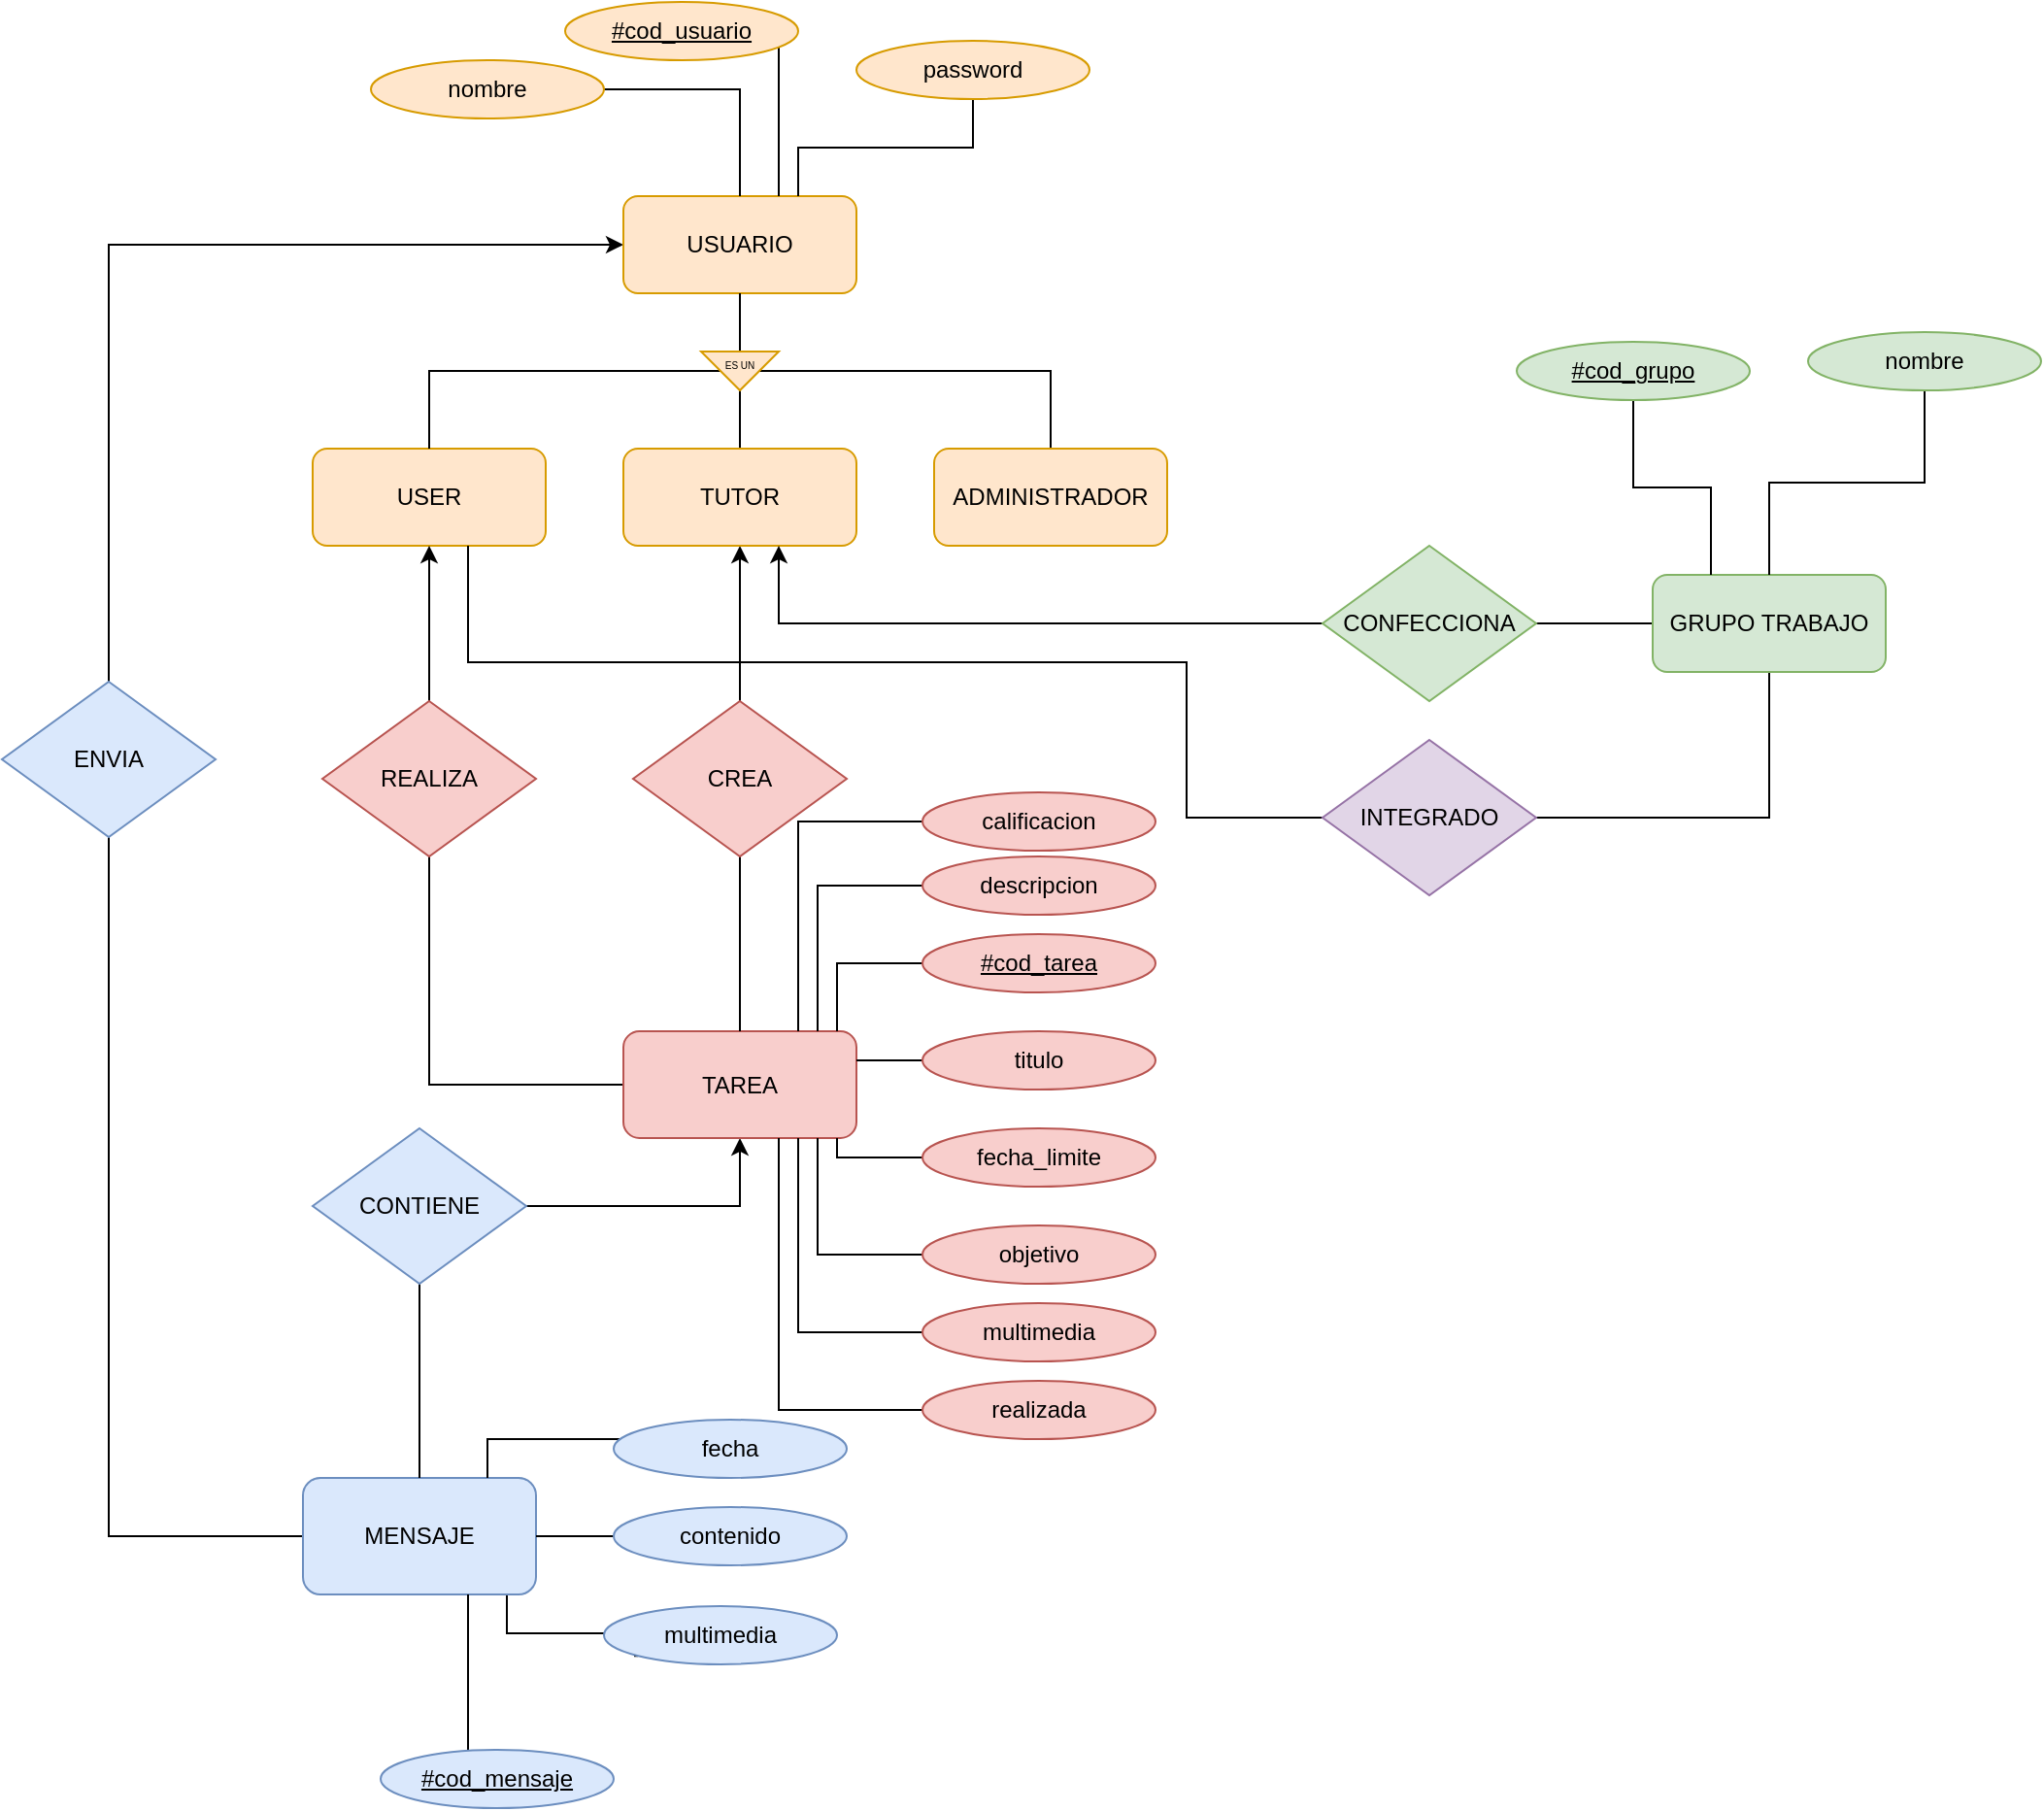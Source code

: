 <mxfile version="13.8.6" type="device"><diagram id="srX8H0hfHuqrVCCcwsg5" name="Page-1"><mxGraphModel dx="1997" dy="1388" grid="1" gridSize="10" guides="1" tooltips="1" connect="1" arrows="1" fold="1" page="1" pageScale="1" pageWidth="827" pageHeight="1169" math="0" shadow="0"><root><mxCell id="0"/><mxCell id="1" parent="0"/><mxCell id="dkA8j1CzUXAlIXojs1Fy-44" style="edgeStyle=orthogonalEdgeStyle;rounded=0;orthogonalLoop=1;jettySize=auto;html=1;entryX=0.5;entryY=0;entryDx=0;entryDy=0;startArrow=classic;startFill=1;endArrow=none;endFill=0;" parent="1" source="dkA8j1CzUXAlIXojs1Fy-1" target="dkA8j1CzUXAlIXojs1Fy-43" edge="1"><mxGeometry relative="1" as="geometry"/></mxCell><mxCell id="dkA8j1CzUXAlIXojs1Fy-1" value="USUARIO" style="rounded=1;whiteSpace=wrap;html=1;fillColor=#ffe6cc;strokeColor=#d79b00;" parent="1" vertex="1"><mxGeometry x="200" y="120" width="120" height="50" as="geometry"/></mxCell><mxCell id="dkA8j1CzUXAlIXojs1Fy-13" style="edgeStyle=orthogonalEdgeStyle;rounded=0;orthogonalLoop=1;jettySize=auto;html=1;startArrow=none;startFill=0;endArrow=none;endFill=0;" parent="1" source="dkA8j1CzUXAlIXojs1Fy-2" target="dkA8j1CzUXAlIXojs1Fy-12" edge="1"><mxGeometry relative="1" as="geometry"/></mxCell><mxCell id="dkA8j1CzUXAlIXojs1Fy-36" style="edgeStyle=orthogonalEdgeStyle;rounded=0;orthogonalLoop=1;jettySize=auto;html=1;entryX=1;entryY=0.5;entryDx=0;entryDy=0;startArrow=classic;startFill=1;endArrow=none;endFill=0;" parent="1" source="dkA8j1CzUXAlIXojs1Fy-2" target="dkA8j1CzUXAlIXojs1Fy-35" edge="1"><mxGeometry relative="1" as="geometry"><Array as="points"><mxPoint x="260" y="640"/></Array></mxGeometry></mxCell><mxCell id="dkA8j1CzUXAlIXojs1Fy-2" value="TAREA" style="rounded=1;whiteSpace=wrap;html=1;fillColor=#f8cecc;strokeColor=#b85450;" parent="1" vertex="1"><mxGeometry x="200" y="550" width="120" height="55" as="geometry"/></mxCell><mxCell id="dkA8j1CzUXAlIXojs1Fy-8" style="edgeStyle=orthogonalEdgeStyle;rounded=0;orthogonalLoop=1;jettySize=auto;html=1;endArrow=none;endFill=0;" parent="1" source="dkA8j1CzUXAlIXojs1Fy-3" target="dkA8j1CzUXAlIXojs1Fy-1" edge="1"><mxGeometry relative="1" as="geometry"><Array as="points"><mxPoint x="420" y="210"/><mxPoint x="260" y="210"/></Array></mxGeometry></mxCell><mxCell id="dkA8j1CzUXAlIXojs1Fy-3" value="ADMINISTRADOR" style="rounded=1;whiteSpace=wrap;html=1;fillColor=#ffe6cc;strokeColor=#d79b00;" parent="1" vertex="1"><mxGeometry x="360" y="250" width="120" height="50" as="geometry"/></mxCell><mxCell id="dkA8j1CzUXAlIXojs1Fy-7" style="edgeStyle=orthogonalEdgeStyle;rounded=0;orthogonalLoop=1;jettySize=auto;html=1;endArrow=none;endFill=0;" parent="1" source="dkA8j1CzUXAlIXojs1Fy-4" target="dkA8j1CzUXAlIXojs1Fy-1" edge="1"><mxGeometry relative="1" as="geometry"><Array as="points"><mxPoint x="260" y="230"/><mxPoint x="260" y="230"/></Array></mxGeometry></mxCell><mxCell id="dkA8j1CzUXAlIXojs1Fy-10" style="edgeStyle=orthogonalEdgeStyle;rounded=0;orthogonalLoop=1;jettySize=auto;html=1;endArrow=none;endFill=0;startArrow=classic;startFill=1;" parent="1" source="dkA8j1CzUXAlIXojs1Fy-4" target="dkA8j1CzUXAlIXojs1Fy-9" edge="1"><mxGeometry relative="1" as="geometry"/></mxCell><mxCell id="dkA8j1CzUXAlIXojs1Fy-4" value="TUTOR" style="rounded=1;whiteSpace=wrap;html=1;fillColor=#ffe6cc;strokeColor=#d79b00;" parent="1" vertex="1"><mxGeometry x="200" y="250" width="120" height="50" as="geometry"/></mxCell><mxCell id="dkA8j1CzUXAlIXojs1Fy-6" style="edgeStyle=orthogonalEdgeStyle;rounded=0;orthogonalLoop=1;jettySize=auto;html=1;endArrow=none;endFill=0;" parent="1" source="dkA8j1CzUXAlIXojs1Fy-38" target="dkA8j1CzUXAlIXojs1Fy-1" edge="1"><mxGeometry relative="1" as="geometry"><Array as="points"><mxPoint x="260" y="210"/></Array></mxGeometry></mxCell><mxCell id="dkA8j1CzUXAlIXojs1Fy-5" value="USER" style="rounded=1;whiteSpace=wrap;html=1;fillColor=#ffe6cc;strokeColor=#d79b00;" parent="1" vertex="1"><mxGeometry x="40" y="250" width="120" height="50" as="geometry"/></mxCell><mxCell id="dkA8j1CzUXAlIXojs1Fy-11" style="edgeStyle=orthogonalEdgeStyle;rounded=0;orthogonalLoop=1;jettySize=auto;html=1;endArrow=none;endFill=0;" parent="1" source="dkA8j1CzUXAlIXojs1Fy-9" target="dkA8j1CzUXAlIXojs1Fy-2" edge="1"><mxGeometry relative="1" as="geometry"/></mxCell><mxCell id="dkA8j1CzUXAlIXojs1Fy-9" value="CREA" style="rhombus;whiteSpace=wrap;html=1;fillColor=#f8cecc;strokeColor=#b85450;" parent="1" vertex="1"><mxGeometry x="205" y="380" width="110" height="80" as="geometry"/></mxCell><mxCell id="dkA8j1CzUXAlIXojs1Fy-14" style="edgeStyle=orthogonalEdgeStyle;rounded=0;orthogonalLoop=1;jettySize=auto;html=1;startArrow=none;startFill=0;endArrow=classic;endFill=1;" parent="1" source="dkA8j1CzUXAlIXojs1Fy-12" target="dkA8j1CzUXAlIXojs1Fy-5" edge="1"><mxGeometry relative="1" as="geometry"/></mxCell><mxCell id="dkA8j1CzUXAlIXojs1Fy-12" value="REALIZA" style="rhombus;whiteSpace=wrap;html=1;fillColor=#f8cecc;strokeColor=#b85450;" parent="1" vertex="1"><mxGeometry x="45" y="380" width="110" height="80" as="geometry"/></mxCell><mxCell id="dkA8j1CzUXAlIXojs1Fy-18" style="edgeStyle=orthogonalEdgeStyle;rounded=0;orthogonalLoop=1;jettySize=auto;html=1;startArrow=none;startFill=0;endArrow=none;endFill=0;" parent="1" source="dkA8j1CzUXAlIXojs1Fy-15" target="dkA8j1CzUXAlIXojs1Fy-1" edge="1"><mxGeometry relative="1" as="geometry"/></mxCell><mxCell id="dkA8j1CzUXAlIXojs1Fy-15" value="nombre" style="ellipse;whiteSpace=wrap;html=1;fillColor=#ffe6cc;strokeColor=#d79b00;" parent="1" vertex="1"><mxGeometry x="70" y="50" width="120" height="30" as="geometry"/></mxCell><mxCell id="dkA8j1CzUXAlIXojs1Fy-19" style="edgeStyle=orthogonalEdgeStyle;rounded=0;orthogonalLoop=1;jettySize=auto;html=1;startArrow=none;startFill=0;endArrow=none;endFill=0;" parent="1" source="dkA8j1CzUXAlIXojs1Fy-16" target="dkA8j1CzUXAlIXojs1Fy-1" edge="1"><mxGeometry relative="1" as="geometry"><Array as="points"><mxPoint x="280" y="110"/><mxPoint x="280" y="110"/></Array></mxGeometry></mxCell><mxCell id="dkA8j1CzUXAlIXojs1Fy-16" value="&lt;u&gt;#cod_usuario&lt;/u&gt;" style="ellipse;whiteSpace=wrap;html=1;fillColor=#ffe6cc;strokeColor=#d79b00;" parent="1" vertex="1"><mxGeometry x="170" y="20" width="120" height="30" as="geometry"/></mxCell><mxCell id="dkA8j1CzUXAlIXojs1Fy-27" style="edgeStyle=orthogonalEdgeStyle;rounded=0;orthogonalLoop=1;jettySize=auto;html=1;startArrow=none;startFill=0;endArrow=none;endFill=0;" parent="1" source="dkA8j1CzUXAlIXojs1Fy-17" target="dkA8j1CzUXAlIXojs1Fy-2" edge="1"><mxGeometry relative="1" as="geometry"><Array as="points"><mxPoint x="310" y="515"/></Array></mxGeometry></mxCell><mxCell id="dkA8j1CzUXAlIXojs1Fy-17" value="&lt;u&gt;#cod_tarea&lt;/u&gt;" style="ellipse;whiteSpace=wrap;html=1;fillColor=#f8cecc;strokeColor=#b85450;" parent="1" vertex="1"><mxGeometry x="354" y="500" width="120" height="30" as="geometry"/></mxCell><mxCell id="dkA8j1CzUXAlIXojs1Fy-28" style="edgeStyle=orthogonalEdgeStyle;rounded=0;orthogonalLoop=1;jettySize=auto;html=1;startArrow=none;startFill=0;endArrow=none;endFill=0;" parent="1" source="dkA8j1CzUXAlIXojs1Fy-20" target="dkA8j1CzUXAlIXojs1Fy-2" edge="1"><mxGeometry relative="1" as="geometry"><Array as="points"><mxPoint x="370" y="565"/><mxPoint x="370" y="565"/></Array></mxGeometry></mxCell><mxCell id="dkA8j1CzUXAlIXojs1Fy-20" value="titulo" style="ellipse;whiteSpace=wrap;html=1;fillColor=#f8cecc;strokeColor=#b85450;" parent="1" vertex="1"><mxGeometry x="354" y="550" width="120" height="30" as="geometry"/></mxCell><mxCell id="dkA8j1CzUXAlIXojs1Fy-29" style="edgeStyle=orthogonalEdgeStyle;rounded=0;orthogonalLoop=1;jettySize=auto;html=1;startArrow=none;startFill=0;endArrow=none;endFill=0;" parent="1" source="dkA8j1CzUXAlIXojs1Fy-21" target="dkA8j1CzUXAlIXojs1Fy-2" edge="1"><mxGeometry relative="1" as="geometry"><Array as="points"><mxPoint x="310" y="615"/></Array></mxGeometry></mxCell><mxCell id="dkA8j1CzUXAlIXojs1Fy-21" value="fecha_limite" style="ellipse;whiteSpace=wrap;html=1;fillColor=#f8cecc;strokeColor=#b85450;" parent="1" vertex="1"><mxGeometry x="354" y="600" width="120" height="30" as="geometry"/></mxCell><mxCell id="dkA8j1CzUXAlIXojs1Fy-30" style="edgeStyle=orthogonalEdgeStyle;rounded=0;orthogonalLoop=1;jettySize=auto;html=1;startArrow=none;startFill=0;endArrow=none;endFill=0;" parent="1" source="dkA8j1CzUXAlIXojs1Fy-22" target="dkA8j1CzUXAlIXojs1Fy-2" edge="1"><mxGeometry relative="1" as="geometry"><Array as="points"><mxPoint x="300" y="665"/></Array></mxGeometry></mxCell><mxCell id="dkA8j1CzUXAlIXojs1Fy-22" value="objetivo" style="ellipse;whiteSpace=wrap;html=1;fillColor=#f8cecc;strokeColor=#b85450;" parent="1" vertex="1"><mxGeometry x="354" y="650" width="120" height="30" as="geometry"/></mxCell><mxCell id="dkA8j1CzUXAlIXojs1Fy-25" style="edgeStyle=orthogonalEdgeStyle;rounded=0;orthogonalLoop=1;jettySize=auto;html=1;startArrow=none;startFill=0;endArrow=none;endFill=0;" parent="1" source="dkA8j1CzUXAlIXojs1Fy-24" target="dkA8j1CzUXAlIXojs1Fy-2" edge="1"><mxGeometry relative="1" as="geometry"><Array as="points"><mxPoint x="290" y="660"/><mxPoint x="290" y="660"/></Array></mxGeometry></mxCell><mxCell id="dkA8j1CzUXAlIXojs1Fy-24" value="multimedia" style="ellipse;whiteSpace=wrap;html=1;fillColor=#f8cecc;strokeColor=#b85450;" parent="1" vertex="1"><mxGeometry x="354" y="690" width="120" height="30" as="geometry"/></mxCell><mxCell id="dkA8j1CzUXAlIXojs1Fy-31" style="edgeStyle=orthogonalEdgeStyle;rounded=0;orthogonalLoop=1;jettySize=auto;html=1;startArrow=none;startFill=0;endArrow=none;endFill=0;" parent="1" source="dkA8j1CzUXAlIXojs1Fy-26" target="dkA8j1CzUXAlIXojs1Fy-2" edge="1"><mxGeometry relative="1" as="geometry"><mxPoint x="230" y="630" as="targetPoint"/><Array as="points"><mxPoint x="300" y="475"/></Array></mxGeometry></mxCell><mxCell id="dkA8j1CzUXAlIXojs1Fy-26" value="descripcion" style="ellipse;whiteSpace=wrap;html=1;fillColor=#f8cecc;strokeColor=#b85450;" parent="1" vertex="1"><mxGeometry x="354" y="460" width="120" height="30" as="geometry"/></mxCell><mxCell id="dkA8j1CzUXAlIXojs1Fy-45" style="edgeStyle=orthogonalEdgeStyle;rounded=0;orthogonalLoop=1;jettySize=auto;html=1;startArrow=none;startFill=0;endArrow=none;endFill=0;" parent="1" source="dkA8j1CzUXAlIXojs1Fy-33" target="dkA8j1CzUXAlIXojs1Fy-43" edge="1"><mxGeometry relative="1" as="geometry"/></mxCell><mxCell id="3wmYALsX6Eh3KFZUczTC-6" style="edgeStyle=orthogonalEdgeStyle;rounded=0;orthogonalLoop=1;jettySize=auto;html=1;entryX=0;entryY=1;entryDx=0;entryDy=0;endArrow=none;endFill=0;" parent="1" source="dkA8j1CzUXAlIXojs1Fy-33" target="3wmYALsX6Eh3KFZUczTC-4" edge="1"><mxGeometry relative="1" as="geometry"><Array as="points"><mxPoint x="140" y="860"/><mxPoint x="206" y="860"/><mxPoint x="206" y="872"/></Array></mxGeometry></mxCell><mxCell id="dkA8j1CzUXAlIXojs1Fy-33" value="MENSAJE" style="rounded=1;whiteSpace=wrap;html=1;fillColor=#dae8fc;strokeColor=#6c8ebf;" parent="1" vertex="1"><mxGeometry x="35" y="780" width="120" height="60" as="geometry"/></mxCell><mxCell id="dkA8j1CzUXAlIXojs1Fy-37" style="edgeStyle=orthogonalEdgeStyle;rounded=0;orthogonalLoop=1;jettySize=auto;html=1;startArrow=none;startFill=0;endArrow=none;endFill=0;" parent="1" source="dkA8j1CzUXAlIXojs1Fy-35" target="dkA8j1CzUXAlIXojs1Fy-33" edge="1"><mxGeometry relative="1" as="geometry"/></mxCell><mxCell id="dkA8j1CzUXAlIXojs1Fy-35" value="CONTIENE" style="rhombus;whiteSpace=wrap;html=1;fillColor=#dae8fc;strokeColor=#6c8ebf;" parent="1" vertex="1"><mxGeometry x="40" y="600" width="110" height="80" as="geometry"/></mxCell><mxCell id="dkA8j1CzUXAlIXojs1Fy-39" style="edgeStyle=orthogonalEdgeStyle;rounded=0;orthogonalLoop=1;jettySize=auto;html=1;endArrow=none;endFill=0;entryX=1;entryY=0.5;entryDx=0;entryDy=0;" parent="1" source="dkA8j1CzUXAlIXojs1Fy-5" target="dkA8j1CzUXAlIXojs1Fy-38" edge="1"><mxGeometry relative="1" as="geometry"><mxPoint x="100" y="250" as="sourcePoint"/><mxPoint x="260" y="170" as="targetPoint"/><Array as="points"><mxPoint x="100" y="210"/></Array></mxGeometry></mxCell><mxCell id="dkA8j1CzUXAlIXojs1Fy-38" value="" style="triangle;whiteSpace=wrap;html=1;rotation=90;fillColor=#ffe6cc;strokeColor=#d79b00;" parent="1" vertex="1"><mxGeometry x="250" y="190" width="20" height="40" as="geometry"/></mxCell><mxCell id="dkA8j1CzUXAlIXojs1Fy-40" value="&lt;font style=&quot;font-size: 5px&quot;&gt;ES UN&lt;/font&gt;" style="text;html=1;align=center;verticalAlign=middle;whiteSpace=wrap;rounded=0;" parent="1" vertex="1"><mxGeometry x="245" y="200" width="30" height="10" as="geometry"/></mxCell><mxCell id="3wmYALsX6Eh3KFZUczTC-1" style="edgeStyle=orthogonalEdgeStyle;rounded=0;orthogonalLoop=1;jettySize=auto;html=1;endArrow=none;endFill=0;" parent="1" source="dkA8j1CzUXAlIXojs1Fy-41" target="dkA8j1CzUXAlIXojs1Fy-33" edge="1"><mxGeometry relative="1" as="geometry"><Array as="points"><mxPoint x="270" y="760"/><mxPoint x="130" y="760"/></Array></mxGeometry></mxCell><mxCell id="dkA8j1CzUXAlIXojs1Fy-41" value="fecha" style="ellipse;whiteSpace=wrap;html=1;fillColor=#dae8fc;strokeColor=#6c8ebf;" parent="1" vertex="1"><mxGeometry x="195" y="750" width="120" height="30" as="geometry"/></mxCell><mxCell id="dkA8j1CzUXAlIXojs1Fy-43" value="ENVIA" style="rhombus;whiteSpace=wrap;html=1;fillColor=#dae8fc;strokeColor=#6c8ebf;" parent="1" vertex="1"><mxGeometry x="-120" y="370" width="110" height="80" as="geometry"/></mxCell><mxCell id="3wmYALsX6Eh3KFZUczTC-3" style="edgeStyle=orthogonalEdgeStyle;rounded=0;orthogonalLoop=1;jettySize=auto;html=1;endArrow=none;endFill=0;" parent="1" source="3wmYALsX6Eh3KFZUczTC-2" target="dkA8j1CzUXAlIXojs1Fy-33" edge="1"><mxGeometry relative="1" as="geometry"/></mxCell><mxCell id="3wmYALsX6Eh3KFZUczTC-2" value="contenido" style="ellipse;whiteSpace=wrap;html=1;fillColor=#dae8fc;strokeColor=#6c8ebf;" parent="1" vertex="1"><mxGeometry x="195" y="795" width="120" height="30" as="geometry"/></mxCell><mxCell id="3wmYALsX6Eh3KFZUczTC-4" value="multimedia" style="ellipse;whiteSpace=wrap;html=1;fillColor=#dae8fc;strokeColor=#6c8ebf;" parent="1" vertex="1"><mxGeometry x="190" y="846" width="120" height="30" as="geometry"/></mxCell><mxCell id="3wmYALsX6Eh3KFZUczTC-8" style="edgeStyle=orthogonalEdgeStyle;rounded=0;orthogonalLoop=1;jettySize=auto;html=1;endArrow=none;endFill=0;" parent="1" source="3wmYALsX6Eh3KFZUczTC-7" target="dkA8j1CzUXAlIXojs1Fy-33" edge="1"><mxGeometry relative="1" as="geometry"><Array as="points"><mxPoint x="120" y="900"/><mxPoint x="120" y="900"/></Array></mxGeometry></mxCell><mxCell id="3wmYALsX6Eh3KFZUczTC-7" value="&lt;u&gt;#cod_mensaje&lt;/u&gt;" style="ellipse;whiteSpace=wrap;html=1;fillColor=#dae8fc;strokeColor=#6c8ebf;" parent="1" vertex="1"><mxGeometry x="75" y="920" width="120" height="30" as="geometry"/></mxCell><mxCell id="3wmYALsX6Eh3KFZUczTC-12" style="edgeStyle=orthogonalEdgeStyle;rounded=0;orthogonalLoop=1;jettySize=auto;html=1;endArrow=none;endFill=0;" parent="1" source="3wmYALsX6Eh3KFZUczTC-9" target="3wmYALsX6Eh3KFZUczTC-11" edge="1"><mxGeometry relative="1" as="geometry"/></mxCell><mxCell id="3wmYALsX6Eh3KFZUczTC-15" style="edgeStyle=orthogonalEdgeStyle;rounded=0;orthogonalLoop=1;jettySize=auto;html=1;entryX=1;entryY=1;entryDx=0;entryDy=0;endArrow=classic;endFill=1;" parent="1" source="3wmYALsX6Eh3KFZUczTC-9" target="3wmYALsX6Eh3KFZUczTC-14" edge="1"><mxGeometry relative="1" as="geometry"><Array as="points"><mxPoint x="790" y="440"/><mxPoint x="643" y="440"/></Array></mxGeometry></mxCell><mxCell id="3wmYALsX6Eh3KFZUczTC-9" value="GRUPO TRABAJO" style="rounded=1;whiteSpace=wrap;html=1;fillColor=#d5e8d4;strokeColor=#82b366;" parent="1" vertex="1"><mxGeometry x="730" y="315" width="120" height="50" as="geometry"/></mxCell><mxCell id="3wmYALsX6Eh3KFZUczTC-13" style="edgeStyle=orthogonalEdgeStyle;rounded=0;orthogonalLoop=1;jettySize=auto;html=1;endArrow=classic;endFill=1;" parent="1" source="3wmYALsX6Eh3KFZUczTC-11" target="dkA8j1CzUXAlIXojs1Fy-4" edge="1"><mxGeometry relative="1" as="geometry"><Array as="points"><mxPoint x="280" y="340"/></Array></mxGeometry></mxCell><mxCell id="3wmYALsX6Eh3KFZUczTC-11" value="CONFECCIONA" style="rhombus;whiteSpace=wrap;html=1;fillColor=#d5e8d4;strokeColor=#82b366;" parent="1" vertex="1"><mxGeometry x="560" y="300" width="110" height="80" as="geometry"/></mxCell><mxCell id="3wmYALsX6Eh3KFZUczTC-16" style="edgeStyle=orthogonalEdgeStyle;rounded=0;orthogonalLoop=1;jettySize=auto;html=1;endArrow=none;endFill=0;" parent="1" source="3wmYALsX6Eh3KFZUczTC-14" target="dkA8j1CzUXAlIXojs1Fy-5" edge="1"><mxGeometry relative="1" as="geometry"><Array as="points"><mxPoint x="490" y="440"/><mxPoint x="490" y="360"/><mxPoint x="120" y="360"/></Array></mxGeometry></mxCell><mxCell id="3wmYALsX6Eh3KFZUczTC-14" value="INTEGRADO" style="rhombus;whiteSpace=wrap;html=1;fillColor=#e1d5e7;strokeColor=#9673a6;" parent="1" vertex="1"><mxGeometry x="560" y="400" width="110" height="80" as="geometry"/></mxCell><mxCell id="3wmYALsX6Eh3KFZUczTC-21" style="edgeStyle=orthogonalEdgeStyle;rounded=0;orthogonalLoop=1;jettySize=auto;html=1;entryX=0.25;entryY=0;entryDx=0;entryDy=0;endArrow=none;endFill=0;" parent="1" source="3wmYALsX6Eh3KFZUczTC-18" target="3wmYALsX6Eh3KFZUczTC-9" edge="1"><mxGeometry relative="1" as="geometry"/></mxCell><mxCell id="3wmYALsX6Eh3KFZUczTC-18" value="&lt;u&gt;#cod_grupo&lt;/u&gt;" style="ellipse;whiteSpace=wrap;html=1;fillColor=#d5e8d4;strokeColor=#82b366;" parent="1" vertex="1"><mxGeometry x="660" y="195" width="120" height="30" as="geometry"/></mxCell><mxCell id="3wmYALsX6Eh3KFZUczTC-22" style="edgeStyle=orthogonalEdgeStyle;rounded=0;orthogonalLoop=1;jettySize=auto;html=1;endArrow=none;endFill=0;" parent="1" source="3wmYALsX6Eh3KFZUczTC-20" target="3wmYALsX6Eh3KFZUczTC-9" edge="1"><mxGeometry relative="1" as="geometry"/></mxCell><mxCell id="3wmYALsX6Eh3KFZUczTC-20" value="nombre" style="ellipse;whiteSpace=wrap;html=1;fillColor=#d5e8d4;strokeColor=#82b366;" parent="1" vertex="1"><mxGeometry x="810" y="190" width="120" height="30" as="geometry"/></mxCell><mxCell id="3wmYALsX6Eh3KFZUczTC-24" style="edgeStyle=orthogonalEdgeStyle;rounded=0;orthogonalLoop=1;jettySize=auto;html=1;endArrow=none;endFill=0;" parent="1" source="3wmYALsX6Eh3KFZUczTC-23" target="dkA8j1CzUXAlIXojs1Fy-1" edge="1"><mxGeometry relative="1" as="geometry"><Array as="points"><mxPoint x="380" y="95"/><mxPoint x="290" y="95"/></Array></mxGeometry></mxCell><mxCell id="3wmYALsX6Eh3KFZUczTC-23" value="password" style="ellipse;whiteSpace=wrap;html=1;fillColor=#ffe6cc;strokeColor=#d79b00;" parent="1" vertex="1"><mxGeometry x="320" y="40" width="120" height="30" as="geometry"/></mxCell><mxCell id="WgDQpLDA4xdYb_5mJb4h-2" style="edgeStyle=orthogonalEdgeStyle;rounded=0;orthogonalLoop=1;jettySize=auto;html=1;endArrow=none;endFill=0;" edge="1" parent="1" source="WgDQpLDA4xdYb_5mJb4h-1" target="dkA8j1CzUXAlIXojs1Fy-2"><mxGeometry relative="1" as="geometry"><Array as="points"><mxPoint x="280" y="745"/></Array></mxGeometry></mxCell><mxCell id="WgDQpLDA4xdYb_5mJb4h-1" value="realizada" style="ellipse;whiteSpace=wrap;html=1;fillColor=#f8cecc;strokeColor=#b85450;" vertex="1" parent="1"><mxGeometry x="354" y="730" width="120" height="30" as="geometry"/></mxCell><mxCell id="WgDQpLDA4xdYb_5mJb4h-4" style="edgeStyle=orthogonalEdgeStyle;rounded=0;orthogonalLoop=1;jettySize=auto;html=1;endArrow=none;endFill=0;" edge="1" parent="1" source="WgDQpLDA4xdYb_5mJb4h-3" target="dkA8j1CzUXAlIXojs1Fy-2"><mxGeometry relative="1" as="geometry"><Array as="points"><mxPoint x="290" y="442"/></Array></mxGeometry></mxCell><mxCell id="WgDQpLDA4xdYb_5mJb4h-3" value="calificacion" style="ellipse;whiteSpace=wrap;html=1;fillColor=#f8cecc;strokeColor=#b85450;" vertex="1" parent="1"><mxGeometry x="354" y="427" width="120" height="30" as="geometry"/></mxCell></root></mxGraphModel></diagram></mxfile>